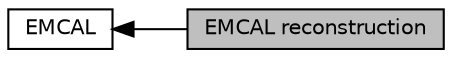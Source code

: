 digraph "EMCAL reconstruction"
{
  bgcolor="transparent";
  edge [fontname="Helvetica",fontsize="10",labelfontname="Helvetica",labelfontsize="10"];
  node [fontname="Helvetica",fontsize="10",shape=record];
  rankdir=LR;
  Node0 [label="EMCAL reconstruction",height=0.2,width=0.4,color="black", fillcolor="grey75", style="filled", fontcolor="black"];
  Node1 [label="EMCAL",height=0.2,width=0.4,color="black",URL="$db/d07/group__DetectorEMCAL.html",tooltip="EMCAL simulation and reconstruction. "];
  Node1->Node0 [shape=plaintext, dir="back", style="solid"];
}
